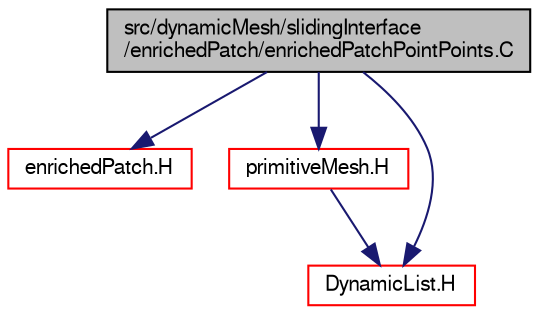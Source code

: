 digraph "src/dynamicMesh/slidingInterface/enrichedPatch/enrichedPatchPointPoints.C"
{
  bgcolor="transparent";
  edge [fontname="FreeSans",fontsize="10",labelfontname="FreeSans",labelfontsize="10"];
  node [fontname="FreeSans",fontsize="10",shape=record];
  Node0 [label="src/dynamicMesh/slidingInterface\l/enrichedPatch/enrichedPatchPointPoints.C",height=0.2,width=0.4,color="black", fillcolor="grey75", style="filled", fontcolor="black"];
  Node0 -> Node1 [color="midnightblue",fontsize="10",style="solid",fontname="FreeSans"];
  Node1 [label="enrichedPatch.H",height=0.2,width=0.4,color="red",URL="$a00857.html"];
  Node0 -> Node152 [color="midnightblue",fontsize="10",style="solid",fontname="FreeSans"];
  Node152 [label="primitiveMesh.H",height=0.2,width=0.4,color="red",URL="$a11882.html"];
  Node152 -> Node87 [color="midnightblue",fontsize="10",style="solid",fontname="FreeSans"];
  Node87 [label="DynamicList.H",height=0.2,width=0.4,color="red",URL="$a08633.html"];
  Node0 -> Node87 [color="midnightblue",fontsize="10",style="solid",fontname="FreeSans"];
}
